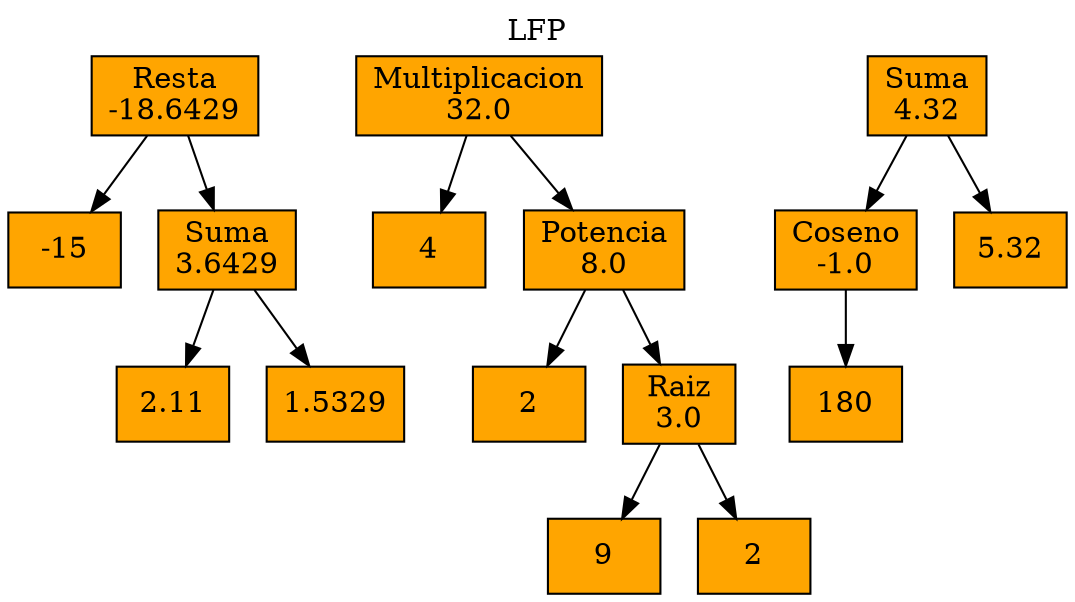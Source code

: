 digraph grafo{
nodo_0_0[label="Resta\n-18.6429",fontcolor="#000000",fillcolor=orange, style=filled,shape=box];
nodo_0_1_left[label="-15",fontcolor="#000000",fillcolor=orange, style=filled,shape=box];
nodo_0_0 -> nodo_0_1_left;
nodo_0_1_right[label="Suma\n3.6429",fontcolor="#000000",fillcolor=orange, style=filled,shape=box];
nodo_0_2_right_left[label="2.11",fontcolor="#000000",fillcolor=orange, style=filled,shape=box];
nodo_0_1_right -> nodo_0_2_right_left;
nodo_0_2_right_right[label="1.5329",fontcolor="#000000",fillcolor=orange, style=filled,shape=box];
nodo_0_1_right -> nodo_0_2_right_right;
nodo_0_0 -> nodo_0_1_right;
nodo_1_0[label="Multiplicacion\n32.0",fontcolor="#000000",fillcolor=orange, style=filled,shape=box];
nodo_1_1_left[label="4",fontcolor="#000000",fillcolor=orange, style=filled,shape=box];
nodo_1_0 -> nodo_1_1_left;
nodo_1_1_right[label="Potencia\n8.0",fontcolor="#000000",fillcolor=orange, style=filled,shape=box];
nodo_1_2_right_left[label="2",fontcolor="#000000",fillcolor=orange, style=filled,shape=box];
nodo_1_1_right -> nodo_1_2_right_left;
nodo_1_2_right_right[label="Raiz\n3.0",fontcolor="#000000",fillcolor=orange, style=filled,shape=box];
nodo_1_3_right_right_left[label="9",fontcolor="#000000",fillcolor=orange, style=filled,shape=box];
nodo_1_2_right_right -> nodo_1_3_right_right_left;
nodo_1_3_right_right_right[label="2",fontcolor="#000000",fillcolor=orange, style=filled,shape=box];
nodo_1_2_right_right -> nodo_1_3_right_right_right;
nodo_1_1_right -> nodo_1_2_right_right;
nodo_1_0 -> nodo_1_1_right;
nodo_2_0[label="Suma\n4.32",fontcolor="#000000",fillcolor=orange, style=filled,shape=box];
nodo_2_1_left[label="Coseno\n-1.0",fontcolor="#000000",fillcolor=orange, style=filled,shape=box];
nodo_2_2_left_angulo[label="180",fontcolor="#000000",fillcolor=orange, style=filled,shape=box];
nodo_2_1_left -> nodo_2_2_left_angulo;
nodo_2_0 -> nodo_2_1_left;
nodo_2_1_right[label="5.32",fontcolor="#000000",fillcolor=orange, style=filled,shape=box];
nodo_2_0 -> nodo_2_1_right;

    labelloc = "t"
    label = "LFP"
    }